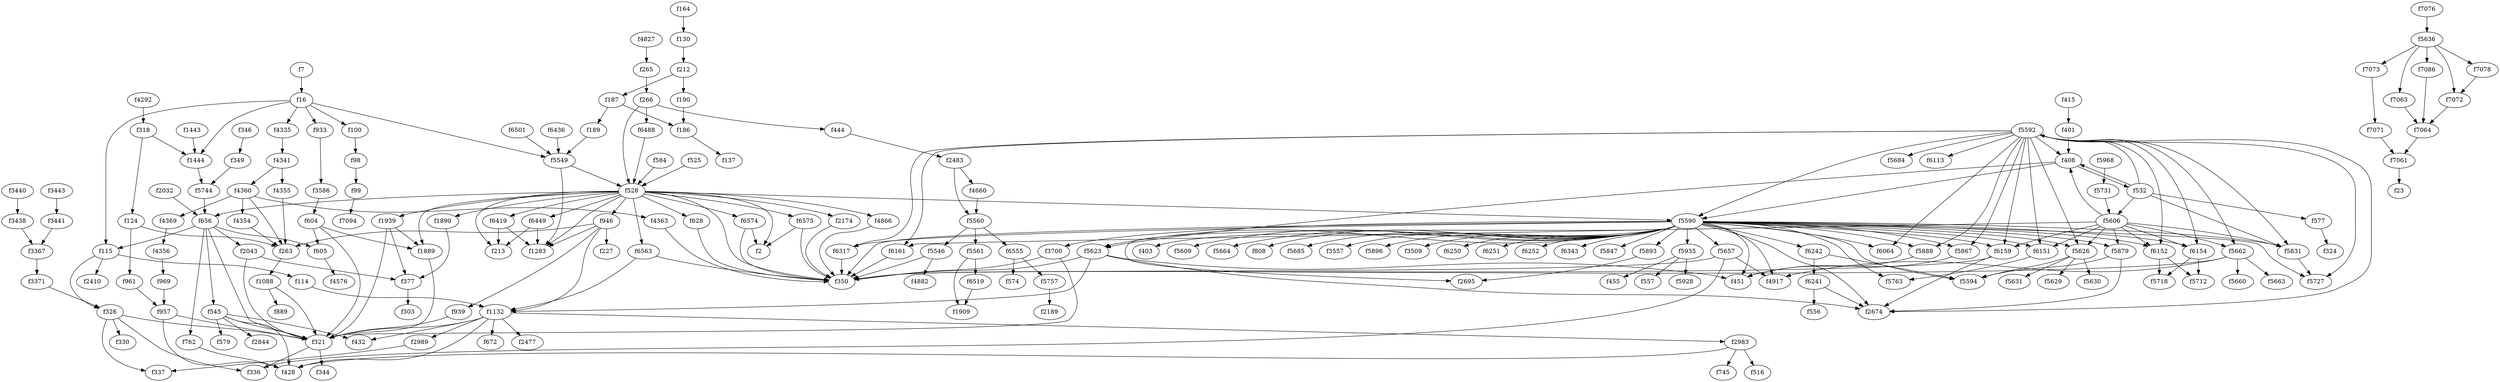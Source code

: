 strict digraph "" {
f16;
f4335;
f4341;
f4360;
f4369;
f4356;
f969;
f957;
f321;
f344;
f336;
f428;
f1444;
f5744;
f656;
f115;
f114;
f1132;
f2983;
f5549;
f528;
f745;
f2989;
f337;
f4354;
f263;
f1088;
f164;
f130;
f212;
f187;
f189;
f946;
f1283;
f6419;
f6449;
f318;
f4292;
f4827;
f265;
f266;
f444;
f2483;
f4660;
f5560;
f5546;
f350;
f5731;
f5606;
f408;
f532;
f5592;
f5590;
f6242;
f6241;
f2674;
f6501;
f5623;
f889;
f4355;
f326;
f432;
f672;
f346;
f349;
f516;
f584;
f1443;
f6488;
f5657;
f3700;
f6159;
f6317;
f5831;
f5727;
f5879;
f7;
f605;
f4576;
f933;
f3586;
f604;
f330;
f6563;
f556;
f545;
f2043;
f939;
f1939;
f1889;
f377;
f303;
f213;
f227;
f6574;
f2;
f6575;
f4882;
f5561;
f6519;
f1909;
f6555;
f5757;
f2189;
f525;
f2174;
f4866;
f628;
f5626;
f5594;
f6152;
f5718;
f6154;
f451;
f5867;
f5888;
f4917;
f6151;
f5763;
f5630;
f5631;
f5629;
f5893;
f2695;
f6064;
f6436;
f7076;
f5636;
f7078;
f7072;
f7064;
f7061;
f23;
f100;
f98;
f99;
f7094;
f762;
f2844;
f5935;
f557;
f5928;
f2410;
f579;
f4363;
f455;
f1890;
f186;
f137;
f190;
f401;
f403;
f415;
f577;
f324;
f574;
f2477;
f2032;
f3440;
f3438;
f3367;
f3371;
f3443;
f3441;
f124;
f961;
f5662;
f6161;
f5712;
f5663;
f5660;
f5609;
f5664;
f808;
f5685;
f3557;
f5896;
f3509;
f6250;
f6251;
f6252;
f6343;
f5847;
f5684;
f6113;
f5968;
f7073;
f7071;
f7063;
f7086;
f16 -> f4335;
f16 -> f1444;
f16 -> f5549;
f16 -> f933;
f16 -> f100;
f16 -> f115;
f4335 -> f4341;
f4341 -> f4360;
f4341 -> f4355;
f4360 -> f4369;
f4360 -> f4354;
f4360 -> f263;
f4360 -> f4363;
f4369 -> f4356;
f4356 -> f969;
f969 -> f957;
f957 -> f321;
f957 -> f428;
f321 -> f344;
f321 -> f336;
f1444 -> f5744;
f5744 -> f656;
f656 -> f115;
f656 -> f605;
f656 -> f545;
f656 -> f2043;
f656 -> f762;
f656 -> f321;
f115 -> f114;
f115 -> f326;
f115 -> f2410;
f114 -> f1132;
f1132 -> f2983;
f1132 -> f2989;
f1132 -> f321;
f1132 -> f428;
f1132 -> f432;
f1132 -> f672;
f1132 -> f2477;
f2983 -> f428;
f2983 -> f745;
f2983 -> f516;
f5549 -> f528;
f5549 -> f1283;
f528 -> f656;
f528 -> f946;
f528 -> f6419;
f528 -> f6449;
f528 -> f5590;
f528 -> f1283;
f528 -> f6563;
f528 -> f1939;
f528 -> f6574;
f528 -> f6575;
f528 -> f2174;
f528 -> f4866;
f528 -> f628;
f528 -> f1889;
f528 -> f1890;
f528 -> f213;
f528 -> f2;
f528 -> f350;
f2989 -> f337;
f4354 -> f263;
f263 -> f1088;
f1088 -> f321;
f1088 -> f889;
f164 -> f130;
f130 -> f212;
f212 -> f187;
f212 -> f190;
f187 -> f189;
f187 -> f186;
f189 -> f5549;
f946 -> f1283;
f946 -> f263;
f946 -> f1132;
f946 -> f939;
f946 -> f227;
f6419 -> f1283;
f6419 -> f213;
f6449 -> f1283;
f6449 -> f213;
f318 -> f1444;
f318 -> f124;
f4292 -> f318;
f4827 -> f265;
f265 -> f266;
f266 -> f444;
f266 -> f6488;
f266 -> f528;
f444 -> f2483;
f2483 -> f4660;
f2483 -> f5560;
f4660 -> f5560;
f5560 -> f5546;
f5560 -> f5561;
f5560 -> f6555;
f5546 -> f350;
f5546 -> f4882;
f5731 -> f5606;
f5606 -> f408;
f5606 -> f5662;
f5606 -> f6159;
f5606 -> f6161;
f5606 -> f5879;
f5606 -> f5626;
f5606 -> f6152;
f5606 -> f6154;
f5606 -> f5831;
f5606 -> f6151;
f408 -> f532;
f408 -> f5590;
f408 -> f5623;
f532 -> f5592;
f532 -> f5606;
f532 -> f408;
f532 -> f577;
f532 -> f5831;
f5592 -> f5590;
f5592 -> f408;
f5592 -> f5831;
f5592 -> f6159;
f5592 -> f5626;
f5592 -> f6152;
f5592 -> f6154;
f5592 -> f5867;
f5592 -> f5888;
f5592 -> f5662;
f5592 -> f6151;
f5592 -> f6161;
f5592 -> f6317;
f5592 -> f5684;
f5592 -> f5727;
f5592 -> f2674;
f5592 -> f6064;
f5592 -> f6113;
f5590 -> f6242;
f5590 -> f5623;
f5590 -> f5657;
f5590 -> f3700;
f5590 -> f6159;
f5590 -> f6317;
f5590 -> f5831;
f5590 -> f5879;
f5590 -> f350;
f5590 -> f5626;
f5590 -> f6152;
f5590 -> f6154;
f5590 -> f5867;
f5590 -> f5888;
f5590 -> f6151;
f5590 -> f5893;
f5590 -> f5727;
f5590 -> f2674;
f5590 -> f6064;
f5590 -> f5935;
f5590 -> f403;
f5590 -> f5609;
f5590 -> f5664;
f5590 -> f808;
f5590 -> f5685;
f5590 -> f5594;
f5590 -> f3557;
f5590 -> f451;
f5590 -> f4917;
f5590 -> f5763;
f5590 -> f5896;
f5590 -> f3509;
f5590 -> f6250;
f5590 -> f6251;
f5590 -> f2695;
f5590 -> f6252;
f5590 -> f6343;
f5590 -> f5847;
f6242 -> f6241;
f6242 -> f5594;
f6241 -> f2674;
f6241 -> f556;
f6501 -> f5549;
f5623 -> f1132;
f5623 -> f350;
f5623 -> f2674;
f5623 -> f451;
f4355 -> f263;
f326 -> f321;
f326 -> f330;
f326 -> f337;
f326 -> f336;
f346 -> f349;
f349 -> f5744;
f584 -> f528;
f1443 -> f1444;
f6488 -> f528;
f5657 -> f350;
f5657 -> f4917;
f5657 -> f336;
f3700 -> f350;
f3700 -> f321;
f6159 -> f350;
f6159 -> f2674;
f6317 -> f350;
f5831 -> f5727;
f5879 -> f2674;
f5879 -> f5594;
f7 -> f16;
f605 -> f4576;
f933 -> f3586;
f3586 -> f604;
f604 -> f605;
f604 -> f1889;
f604 -> f321;
f6563 -> f1132;
f6563 -> f350;
f545 -> f321;
f545 -> f428;
f545 -> f2844;
f545 -> f579;
f545 -> f432;
f2043 -> f321;
f2043 -> f377;
f939 -> f321;
f1939 -> f1889;
f1939 -> f321;
f1939 -> f377;
f1889 -> f321;
f377 -> f303;
f6574 -> f2;
f6574 -> f350;
f6575 -> f2;
f6575 -> f350;
f5561 -> f6519;
f5561 -> f1909;
f6519 -> f1909;
f6555 -> f5757;
f6555 -> f574;
f5757 -> f2189;
f525 -> f528;
f2174 -> f350;
f4866 -> f350;
f628 -> f350;
f5626 -> f5594;
f5626 -> f5630;
f5626 -> f5631;
f5626 -> f5629;
f6152 -> f5718;
f6152 -> f5712;
f6154 -> f5718;
f6154 -> f5712;
f5867 -> f451;
f5888 -> f451;
f6151 -> f5763;
f5893 -> f2695;
f6436 -> f5549;
f7076 -> f5636;
f5636 -> f7078;
f5636 -> f7073;
f5636 -> f7063;
f5636 -> f7072;
f5636 -> f7086;
f7078 -> f7072;
f7072 -> f7064;
f7064 -> f7061;
f7061 -> f23;
f100 -> f98;
f98 -> f99;
f99 -> f7094;
f762 -> f428;
f5935 -> f557;
f5935 -> f5928;
f5935 -> f455;
f4363 -> f350;
f1890 -> f377;
f186 -> f137;
f190 -> f186;
f401 -> f408;
f415 -> f401;
f577 -> f324;
f2032 -> f656;
f3440 -> f3438;
f3438 -> f3367;
f3367 -> f3371;
f3371 -> f326;
f3443 -> f3441;
f3441 -> f3367;
f124 -> f263;
f124 -> f961;
f961 -> f957;
f5662 -> f350;
f5662 -> f4917;
f5662 -> f5663;
f5662 -> f5660;
f6161 -> f350;
f5968 -> f5731;
f7073 -> f7071;
f7071 -> f7061;
f7063 -> f7064;
f7086 -> f7064;
}
